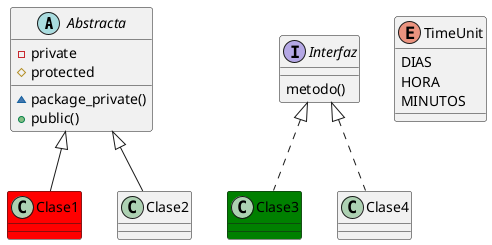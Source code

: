 @startuml diagrama8
abstract Abstracta{
    -private
    #protected
    
    ~package_private()
        +public()
    
}

interface Interfaz{
    metodo()
}
enum TimeUnit{
    DIAS
    HORA 
    MINUTOS
}

class Clase1 #Red

Abstracta<|--Clase1
Abstracta<|--Clase2

class Clase3 #Green
Interfaz <|.. Clase3
Interfaz <|.. Clase4

@enduml